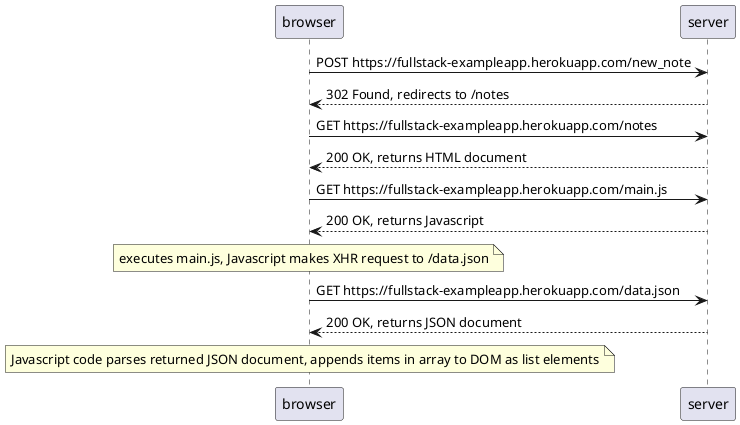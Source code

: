 @startuml

browser -> server: POST https://fullstack-exampleapp.herokuapp.com/new_note
server --> browser: 302 Found, redirects to /notes
browser -> server: GET https://fullstack-exampleapp.herokuapp.com/notes
server --> browser: 200 OK, returns HTML document
browser -> server: GET https://fullstack-exampleapp.herokuapp.com/main.js
server --> browser: 200 OK, returns Javascript

note over browser
executes main.js, Javascript makes XHR request to /data.json
end note

browser -> server: GET https://fullstack-exampleapp.herokuapp.com/data.json
server --> browser: 200 OK, returns JSON document

note over browser
Javascript code parses returned JSON document, appends items in array to DOM as list elements
end note
@enduml